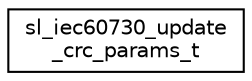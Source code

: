 digraph "Graphical Class Hierarchy"
{
 // LATEX_PDF_SIZE
  edge [fontname="Helvetica",fontsize="10",labelfontname="Helvetica",labelfontsize="10"];
  node [fontname="Helvetica",fontsize="10",shape=record];
  rankdir="LR";
  Node0 [label="sl_iec60730_update\l_crc_params_t",height=0.2,width=0.4,color="black", fillcolor="white", style="filled",URL="$structsl__iec60730__update__crc__params__t.html",tooltip=" "];
}
